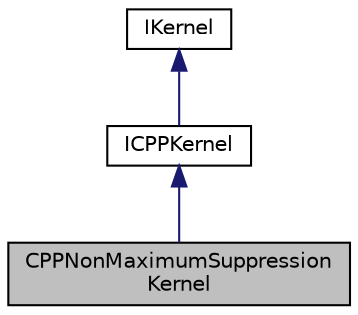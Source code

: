 digraph "CPPNonMaximumSuppressionKernel"
{
 // LATEX_PDF_SIZE
  edge [fontname="Helvetica",fontsize="10",labelfontname="Helvetica",labelfontsize="10"];
  node [fontname="Helvetica",fontsize="10",shape=record];
  Node1 [label="CPPNonMaximumSuppression\lKernel",height=0.2,width=0.4,color="black", fillcolor="grey75", style="filled", fontcolor="black",tooltip="CPP Function to perform non maximum suppression on the bounding boxes and scores."];
  Node2 -> Node1 [dir="back",color="midnightblue",fontsize="10",style="solid",fontname="Helvetica"];
  Node2 [label="ICPPKernel",height=0.2,width=0.4,color="black", fillcolor="white", style="filled",URL="$classarm__compute_1_1_i_c_p_p_kernel.xhtml",tooltip="Common interface for all kernels implemented in C++."];
  Node3 -> Node2 [dir="back",color="midnightblue",fontsize="10",style="solid",fontname="Helvetica"];
  Node3 [label="IKernel",height=0.2,width=0.4,color="black", fillcolor="white", style="filled",URL="$classarm__compute_1_1_i_kernel.xhtml",tooltip="Common information for all the kernels."];
}
